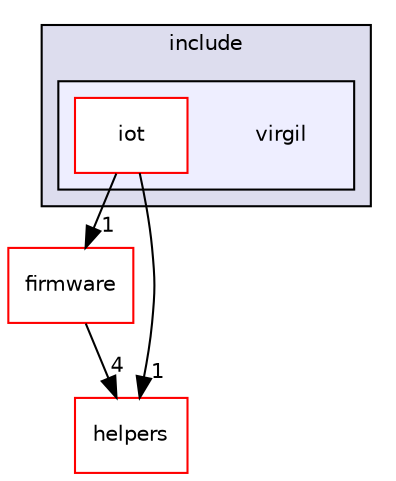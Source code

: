 digraph "virgil" {
  compound=true
  node [ fontsize="10", fontname="Helvetica"];
  edge [ labelfontsize="10", labelfontname="Helvetica"];
  subgraph clusterdir_f089a379f055159b0874978b1aafff14 {
    graph [ bgcolor="#ddddee", pencolor="black", label="include" fontname="Helvetica", fontsize="10", URL="dir_f089a379f055159b0874978b1aafff14.html"]
  subgraph clusterdir_0f6795bedb98b86ef12968f2efa803b4 {
    graph [ bgcolor="#eeeeff", pencolor="black", label="" URL="dir_0f6795bedb98b86ef12968f2efa803b4.html"];
    dir_0f6795bedb98b86ef12968f2efa803b4 [shape=plaintext label="virgil"];
    dir_fda2655504b22c1723d40a6b36928f6b [shape=box label="iot" color="red" fillcolor="white" style="filled" URL="dir_fda2655504b22c1723d40a6b36928f6b.html"];
  }
  }
  dir_0d1d4944cba7f334923ee9c099e4674f [shape=box label="firmware" fillcolor="white" style="filled" color="red" URL="dir_0d1d4944cba7f334923ee9c099e4674f.html"];
  dir_861f50189fda057e6c57d1c1130602b3 [shape=box label="helpers" fillcolor="white" style="filled" color="red" URL="dir_861f50189fda057e6c57d1c1130602b3.html"];
  dir_0d1d4944cba7f334923ee9c099e4674f->dir_861f50189fda057e6c57d1c1130602b3 [headlabel="4", labeldistance=1.5 headhref="dir_000038_000052.html"];
  dir_fda2655504b22c1723d40a6b36928f6b->dir_0d1d4944cba7f334923ee9c099e4674f [headlabel="1", labeldistance=1.5 headhref="dir_000012_000038.html"];
  dir_fda2655504b22c1723d40a6b36928f6b->dir_861f50189fda057e6c57d1c1130602b3 [headlabel="1", labeldistance=1.5 headhref="dir_000012_000052.html"];
}

